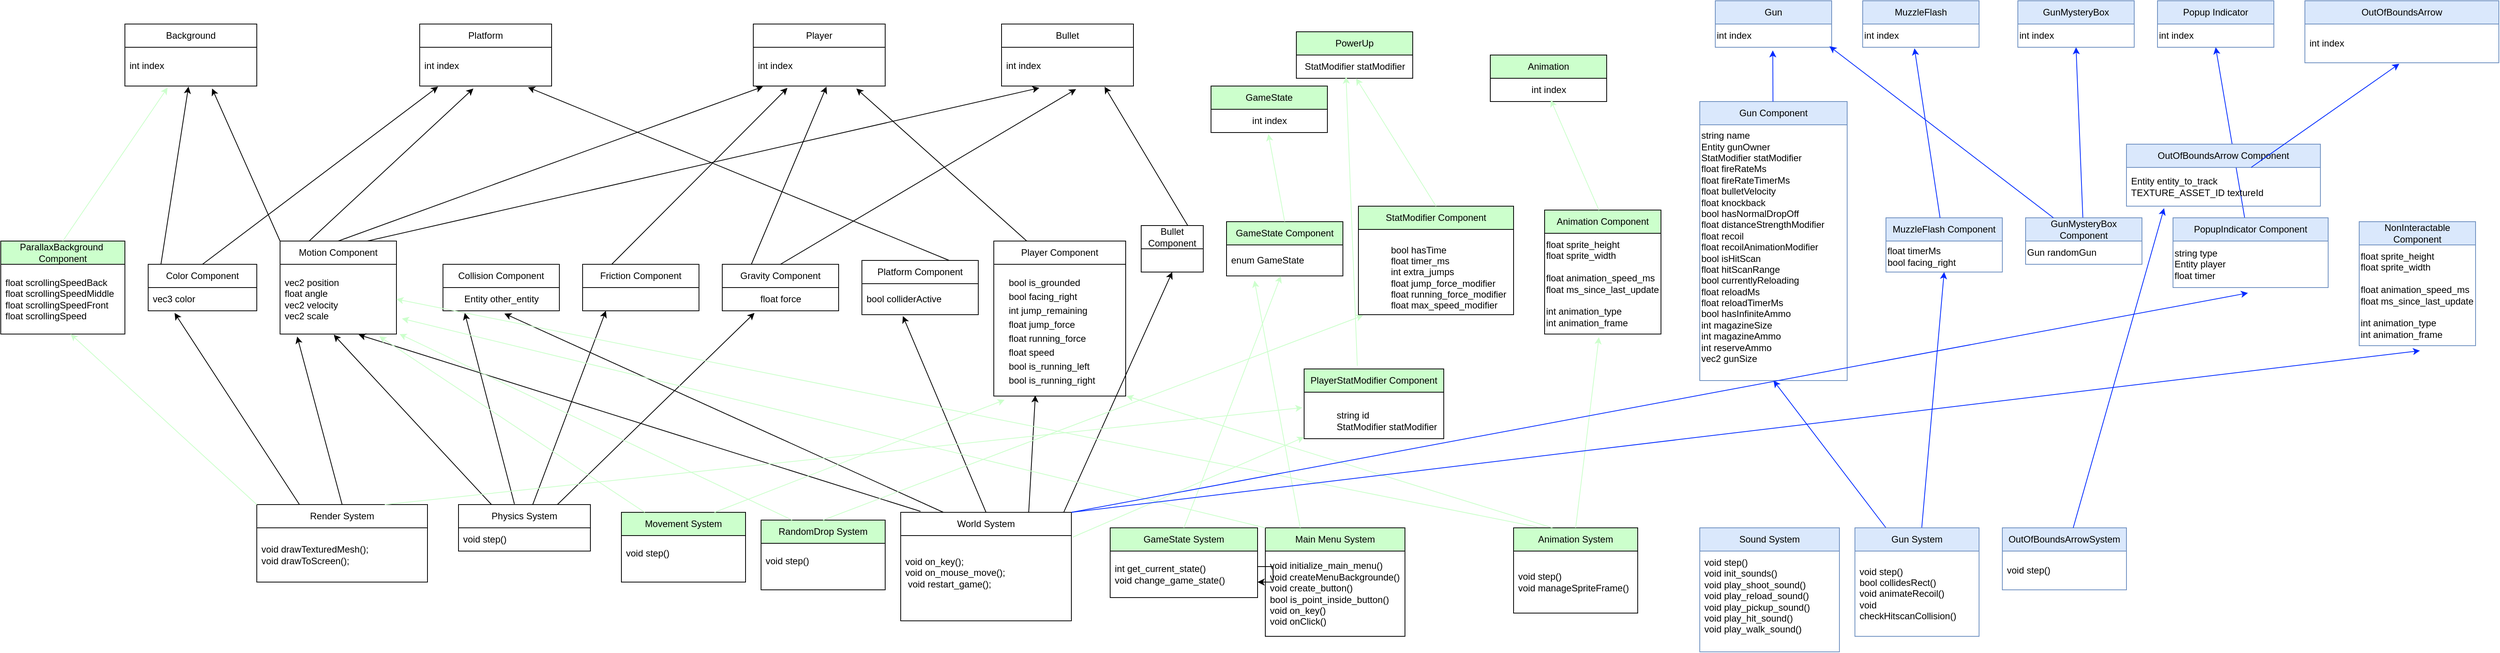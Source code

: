 <mxfile version="22.1.3" type="device">
  <diagram name="Page-1" id="4Whk2CYhRU4salSlaz38">
    <mxGraphModel dx="1261" dy="1154" grid="1" gridSize="10" guides="1" tooltips="1" connect="1" arrows="1" fold="1" page="1" pageScale="1" pageWidth="2000" pageHeight="1100" math="0" shadow="0">
      <root>
        <mxCell id="0" />
        <mxCell id="1" parent="0" />
        <mxCell id="E_AX1NJWSpd25wLAtNJO-4" value="Platform Component" style="swimlane;fontStyle=0;childLayout=stackLayout;horizontal=1;startSize=30;horizontalStack=0;resizeParent=1;resizeParentMax=0;resizeLast=0;collapsible=1;marginBottom=0;whiteSpace=wrap;html=1;" parent="1" vertex="1">
          <mxGeometry x="1130" y="365" width="150" height="70" as="geometry" />
        </mxCell>
        <mxCell id="E_AX1NJWSpd25wLAtNJO-5" value="bool colliderActive" style="text;strokeColor=none;fillColor=none;align=left;verticalAlign=middle;spacingLeft=4;spacingRight=4;overflow=hidden;points=[[0,0.5],[1,0.5]];portConstraint=eastwest;rotatable=0;whiteSpace=wrap;html=1;" parent="E_AX1NJWSpd25wLAtNJO-4" vertex="1">
          <mxGeometry y="30" width="150" height="40" as="geometry" />
        </mxCell>
        <mxCell id="E_AX1NJWSpd25wLAtNJO-8" value="Motion Component" style="swimlane;fontStyle=0;childLayout=stackLayout;horizontal=1;startSize=30;horizontalStack=0;resizeParent=1;resizeParentMax=0;resizeLast=0;collapsible=1;marginBottom=0;whiteSpace=wrap;html=1;" parent="1" vertex="1">
          <mxGeometry x="380" y="340" width="150" height="120" as="geometry" />
        </mxCell>
        <mxCell id="E_AX1NJWSpd25wLAtNJO-9" value="&lt;div&gt;vec2 position&lt;/div&gt;&lt;div&gt;float angle&lt;/div&gt;&lt;div&gt;vec2 velocity&lt;/div&gt;&lt;div&gt;vec2 scale&lt;/div&gt;" style="text;strokeColor=none;fillColor=none;align=left;verticalAlign=middle;spacingLeft=4;spacingRight=4;overflow=hidden;points=[[0,0.5],[1,0.5]];portConstraint=eastwest;rotatable=0;whiteSpace=wrap;html=1;" parent="E_AX1NJWSpd25wLAtNJO-8" vertex="1">
          <mxGeometry y="30" width="150" height="90" as="geometry" />
        </mxCell>
        <mxCell id="E_AX1NJWSpd25wLAtNJO-10" value="Color Component" style="swimlane;fontStyle=0;childLayout=stackLayout;horizontal=1;startSize=30;horizontalStack=0;resizeParent=1;resizeParentMax=0;resizeLast=0;collapsible=1;marginBottom=0;whiteSpace=wrap;html=1;" parent="1" vertex="1">
          <mxGeometry x="210" y="370" width="140" height="60" as="geometry" />
        </mxCell>
        <mxCell id="E_AX1NJWSpd25wLAtNJO-11" value="vec3 color" style="text;strokeColor=none;fillColor=none;align=left;verticalAlign=middle;spacingLeft=4;spacingRight=4;overflow=hidden;points=[[0,0.5],[1,0.5]];portConstraint=eastwest;rotatable=0;whiteSpace=wrap;html=1;" parent="E_AX1NJWSpd25wLAtNJO-10" vertex="1">
          <mxGeometry y="30" width="140" height="30" as="geometry" />
        </mxCell>
        <mxCell id="E_AX1NJWSpd25wLAtNJO-12" value="Player Component" style="swimlane;fontStyle=0;childLayout=stackLayout;horizontal=1;startSize=30;horizontalStack=0;resizeParent=1;resizeParentMax=0;resizeLast=0;collapsible=1;marginBottom=0;whiteSpace=wrap;html=1;fillColor=default;" parent="1" vertex="1">
          <mxGeometry x="1300" y="340" width="170" height="200" as="geometry" />
        </mxCell>
        <mxCell id="E_AX1NJWSpd25wLAtNJO-13" value="&lt;p style=&quot;line-height: 130%;&quot;&gt;&lt;/p&gt;&lt;div style=&quot;line-height: 150%;&quot;&gt;&lt;span data-darkreader-inline-color=&quot;&quot; data-darkreader-inline-bgcolor=&quot;&quot; style=&quot;background-color: initial; color: rgb(0, 0, 0); --darkreader-inline-bgcolor: initial; --darkreader-inline-color: #e8e6e3;&quot;&gt;&lt;span style=&quot;white-space: pre;&quot;&gt;&amp;nbsp;&amp;nbsp;&amp;nbsp;&amp;nbsp;&lt;/span&gt;&lt;/span&gt;&lt;span data-darkreader-inline-color=&quot;&quot; data-darkreader-inline-bgcolor=&quot;&quot; style=&quot;background-color: initial; color: rgb(0, 0, 0); --darkreader-inline-bgcolor: initial; --darkreader-inline-color: #e8e6e3;&quot;&gt;bool is_grounded&lt;/span&gt;&lt;br&gt;&lt;/div&gt;&lt;div style=&quot;line-height: 150%;&quot;&gt;&lt;span data-darkreader-inline-color=&quot;&quot; data-darkreader-inline-bgcolor=&quot;&quot; style=&quot;background-color: initial; color: rgb(0, 0, 0); --darkreader-inline-bgcolor: initial; --darkreader-inline-color: #e8e6e3;&quot;&gt;&lt;span style=&quot;white-space: pre;&quot;&gt;&amp;nbsp;&amp;nbsp;&amp;nbsp;&amp;nbsp;&lt;/span&gt;&lt;/span&gt;&lt;span data-darkreader-inline-color=&quot;&quot; data-darkreader-inline-bgcolor=&quot;&quot; style=&quot;background-color: initial; color: rgb(0, 0, 0); --darkreader-inline-bgcolor: initial; --darkreader-inline-color: #e8e6e3;&quot;&gt;bool facing_right&amp;nbsp;&lt;/span&gt;&lt;/div&gt;&lt;div style=&quot;line-height: 150%;&quot;&gt;&lt;span style=&quot;&quot;&gt;&lt;span style=&quot;&quot;&gt;&lt;span style=&quot;white-space: pre;&quot;&gt;&amp;nbsp;&amp;nbsp;&amp;nbsp;&amp;nbsp;&lt;/span&gt;&lt;/span&gt;int jump_remaining&amp;nbsp;&lt;/span&gt;&lt;/div&gt;&lt;div style=&quot;line-height: 150%;&quot;&gt;&lt;span style=&quot;&quot;&gt;&lt;span style=&quot;&quot;&gt;&lt;span style=&quot;white-space: pre;&quot;&gt;&amp;nbsp;&amp;nbsp;&amp;nbsp;&amp;nbsp;&lt;/span&gt;&lt;/span&gt;float jump_force&lt;/span&gt;&lt;/div&gt;&lt;div style=&quot;line-height: 150%;&quot;&gt;&lt;span style=&quot;&quot;&gt;&lt;span style=&quot;&quot;&gt;&lt;span style=&quot;white-space: pre;&quot;&gt;&amp;nbsp;&amp;nbsp;&amp;nbsp;&amp;nbsp;&lt;/span&gt;&lt;/span&gt;float running_force&amp;nbsp;&lt;/span&gt;&lt;/div&gt;&lt;div style=&quot;line-height: 150%;&quot;&gt;&lt;span style=&quot;&quot;&gt;&lt;span style=&quot;&quot;&gt;&lt;span style=&quot;white-space: pre;&quot;&gt;&amp;nbsp;&amp;nbsp;&amp;nbsp;&amp;nbsp;&lt;/span&gt;&lt;/span&gt;float speed&lt;/span&gt;&lt;/div&gt;&lt;div style=&quot;line-height: 150%;&quot;&gt;&lt;span style=&quot;&quot;&gt;&lt;span style=&quot;&quot;&gt;&lt;span style=&quot;white-space: pre;&quot;&gt;&amp;nbsp;&amp;nbsp;&amp;nbsp;&amp;nbsp;&lt;/span&gt;&lt;/span&gt;bool is_running_left&lt;/span&gt;&lt;/div&gt;&lt;div style=&quot;line-height: 150%;&quot;&gt;&lt;span style=&quot;&quot;&gt;&lt;span style=&quot;&quot;&gt;&lt;span style=&quot;white-space: pre;&quot;&gt;&amp;nbsp;&amp;nbsp;&amp;nbsp;&amp;nbsp;&lt;/span&gt;&lt;/span&gt;bool is_running_right&lt;/span&gt;&lt;/div&gt;&lt;p&gt;&lt;/p&gt;" style="text;strokeColor=none;fillColor=none;align=left;verticalAlign=middle;spacingLeft=4;spacingRight=4;overflow=hidden;points=[[0,0.5],[1,0.5]];portConstraint=eastwest;rotatable=0;whiteSpace=wrap;html=1;" parent="E_AX1NJWSpd25wLAtNJO-12" vertex="1">
          <mxGeometry y="30" width="170" height="170" as="geometry" />
        </mxCell>
        <mxCell id="E_AX1NJWSpd25wLAtNJO-14" value="Render System" style="swimlane;fontStyle=0;childLayout=stackLayout;horizontal=1;startSize=30;horizontalStack=0;resizeParent=1;resizeParentMax=0;resizeLast=0;collapsible=1;marginBottom=0;whiteSpace=wrap;html=1;" parent="1" vertex="1">
          <mxGeometry x="350" y="680" width="220" height="100" as="geometry" />
        </mxCell>
        <mxCell id="E_AX1NJWSpd25wLAtNJO-15" value="&lt;div&gt;void drawTexturedMesh();&lt;/div&gt;&lt;div&gt;void drawToScreen();&lt;span style=&quot;&quot;&gt;&lt;/span&gt;&lt;/div&gt;" style="text;strokeColor=none;fillColor=none;align=left;verticalAlign=middle;spacingLeft=4;spacingRight=4;overflow=hidden;points=[[0,0.5],[1,0.5]];portConstraint=eastwest;rotatable=0;whiteSpace=wrap;html=1;" parent="E_AX1NJWSpd25wLAtNJO-14" vertex="1">
          <mxGeometry y="30" width="220" height="70" as="geometry" />
        </mxCell>
        <mxCell id="E_AX1NJWSpd25wLAtNJO-18" value="Physics System" style="swimlane;fontStyle=0;childLayout=stackLayout;horizontal=1;startSize=30;horizontalStack=0;resizeParent=1;resizeParentMax=0;resizeLast=0;collapsible=1;marginBottom=0;whiteSpace=wrap;html=1;" parent="1" vertex="1">
          <mxGeometry x="610" y="680" width="170" height="60" as="geometry" />
        </mxCell>
        <mxCell id="E_AX1NJWSpd25wLAtNJO-19" value="void&amp;nbsp;step()" style="text;strokeColor=none;fillColor=none;align=left;verticalAlign=middle;spacingLeft=4;spacingRight=4;overflow=hidden;points=[[0,0.5],[1,0.5]];portConstraint=eastwest;rotatable=0;whiteSpace=wrap;html=1;" parent="E_AX1NJWSpd25wLAtNJO-18" vertex="1">
          <mxGeometry y="30" width="170" height="30" as="geometry" />
        </mxCell>
        <mxCell id="8jfZw3TqL5WwRgK06lYh-1" value="World System" style="swimlane;fontStyle=0;childLayout=stackLayout;horizontal=1;startSize=30;horizontalStack=0;resizeParent=1;resizeParentMax=0;resizeLast=0;collapsible=1;marginBottom=0;whiteSpace=wrap;html=1;" parent="1" vertex="1">
          <mxGeometry x="1180" y="690" width="220" height="140" as="geometry" />
        </mxCell>
        <mxCell id="8jfZw3TqL5WwRgK06lYh-2" value="&lt;div&gt;void on_key();&lt;/div&gt;&lt;div&gt;void on_mouse_move();&lt;span style=&quot;&quot;&gt;&lt;/span&gt;&lt;/div&gt;&lt;div&gt;&lt;span style=&quot;background-color: initial;&quot;&gt;&lt;span style=&quot;white-space: pre;&quot;&gt;&amp;nbsp;&lt;/span&gt;&lt;/span&gt;&lt;span style=&quot;background-color: initial;&quot;&gt;void restart_game();&lt;/span&gt;&lt;br&gt;&lt;/div&gt;&lt;div&gt;&lt;br&gt;&lt;/div&gt;" style="text;strokeColor=none;fillColor=none;align=left;verticalAlign=middle;spacingLeft=4;spacingRight=4;overflow=hidden;points=[[0,0.5],[1,0.5]];portConstraint=eastwest;rotatable=0;whiteSpace=wrap;html=1;" parent="8jfZw3TqL5WwRgK06lYh-1" vertex="1">
          <mxGeometry y="30" width="220" height="110" as="geometry" />
        </mxCell>
        <mxCell id="r48Ck-CKU5FbPxM-GwQW-3" value="Friction Component" style="swimlane;fontStyle=0;childLayout=stackLayout;horizontal=1;startSize=30;horizontalStack=0;resizeParent=1;resizeParentMax=0;resizeLast=0;collapsible=1;marginBottom=0;whiteSpace=wrap;html=1;" parent="1" vertex="1">
          <mxGeometry x="770" y="370" width="150" height="60" as="geometry" />
        </mxCell>
        <mxCell id="r48Ck-CKU5FbPxM-GwQW-4" value="Gravity Component" style="swimlane;fontStyle=0;childLayout=stackLayout;horizontal=1;startSize=30;horizontalStack=0;resizeParent=1;resizeParentMax=0;resizeLast=0;collapsible=1;marginBottom=0;whiteSpace=wrap;html=1;" parent="1" vertex="1">
          <mxGeometry x="950" y="370" width="150" height="60" as="geometry" />
        </mxCell>
        <mxCell id="r48Ck-CKU5FbPxM-GwQW-7" value="float force" style="text;html=1;align=center;verticalAlign=middle;resizable=0;points=[];autosize=1;strokeColor=none;fillColor=none;" parent="r48Ck-CKU5FbPxM-GwQW-4" vertex="1">
          <mxGeometry y="30" width="150" height="30" as="geometry" />
        </mxCell>
        <mxCell id="r48Ck-CKU5FbPxM-GwQW-5" value="Bullet Component" style="swimlane;fontStyle=0;childLayout=stackLayout;horizontal=1;startSize=30;horizontalStack=0;resizeParent=1;resizeParentMax=0;resizeLast=0;collapsible=1;marginBottom=0;whiteSpace=wrap;html=1;" parent="1" vertex="1">
          <mxGeometry x="1490" y="320" width="80" height="60" as="geometry" />
        </mxCell>
        <mxCell id="r48Ck-CKU5FbPxM-GwQW-10" value="Collision Component" style="swimlane;fontStyle=0;childLayout=stackLayout;horizontal=1;startSize=30;horizontalStack=0;resizeParent=1;resizeParentMax=0;resizeLast=0;collapsible=1;marginBottom=0;whiteSpace=wrap;html=1;" parent="1" vertex="1">
          <mxGeometry x="590" y="370" width="150" height="60" as="geometry" />
        </mxCell>
        <mxCell id="r48Ck-CKU5FbPxM-GwQW-11" value="Entity other_entity" style="text;html=1;align=center;verticalAlign=middle;resizable=0;points=[];autosize=1;strokeColor=none;fillColor=none;" parent="r48Ck-CKU5FbPxM-GwQW-10" vertex="1">
          <mxGeometry y="30" width="150" height="30" as="geometry" />
        </mxCell>
        <mxCell id="r48Ck-CKU5FbPxM-GwQW-29" value="" style="endArrow=classic;html=1;rounded=0;exitX=0.25;exitY=0;exitDx=0;exitDy=0;entryX=0.243;entryY=1.093;entryDx=0;entryDy=0;entryPerimeter=0;" parent="1" source="E_AX1NJWSpd25wLAtNJO-14" target="E_AX1NJWSpd25wLAtNJO-11" edge="1">
          <mxGeometry width="50" height="50" relative="1" as="geometry">
            <mxPoint x="810" y="570" as="sourcePoint" />
            <mxPoint x="960" y="510" as="targetPoint" />
          </mxGeometry>
        </mxCell>
        <mxCell id="r48Ck-CKU5FbPxM-GwQW-30" value="" style="endArrow=classic;html=1;rounded=0;exitX=0.5;exitY=0;exitDx=0;exitDy=0;entryX=0.147;entryY=1.036;entryDx=0;entryDy=0;entryPerimeter=0;" parent="1" source="E_AX1NJWSpd25wLAtNJO-14" target="E_AX1NJWSpd25wLAtNJO-9" edge="1">
          <mxGeometry width="50" height="50" relative="1" as="geometry">
            <mxPoint x="245" y="660" as="sourcePoint" />
            <mxPoint x="224.02" y="462.79" as="targetPoint" />
          </mxGeometry>
        </mxCell>
        <mxCell id="r48Ck-CKU5FbPxM-GwQW-31" value="" style="endArrow=classic;html=1;rounded=0;exitX=0.25;exitY=0;exitDx=0;exitDy=0;entryX=0.461;entryY=1.009;entryDx=0;entryDy=0;entryPerimeter=0;" parent="1" source="E_AX1NJWSpd25wLAtNJO-18" target="E_AX1NJWSpd25wLAtNJO-9" edge="1">
          <mxGeometry width="50" height="50" relative="1" as="geometry">
            <mxPoint x="300" y="660" as="sourcePoint" />
            <mxPoint x="433.404" y="470" as="targetPoint" />
          </mxGeometry>
        </mxCell>
        <mxCell id="r48Ck-CKU5FbPxM-GwQW-32" value="" style="endArrow=classic;html=1;rounded=0;exitX=0.116;exitY=-0.009;exitDx=0;exitDy=0;entryX=0.675;entryY=1.009;entryDx=0;entryDy=0;entryPerimeter=0;exitPerimeter=0;" parent="1" source="8jfZw3TqL5WwRgK06lYh-1" target="E_AX1NJWSpd25wLAtNJO-9" edge="1">
          <mxGeometry width="50" height="50" relative="1" as="geometry">
            <mxPoint x="512.5" y="660" as="sourcePoint" />
            <mxPoint x="459.15" y="470.81" as="targetPoint" />
          </mxGeometry>
        </mxCell>
        <mxCell id="r48Ck-CKU5FbPxM-GwQW-33" value="" style="endArrow=classic;html=1;rounded=0;entryX=0.187;entryY=1.093;entryDx=0;entryDy=0;entryPerimeter=0;exitX=0.424;exitY=-0.013;exitDx=0;exitDy=0;exitPerimeter=0;" parent="1" source="E_AX1NJWSpd25wLAtNJO-18" target="r48Ck-CKU5FbPxM-GwQW-11" edge="1">
          <mxGeometry width="50" height="50" relative="1" as="geometry">
            <mxPoint x="530" y="650" as="sourcePoint" />
            <mxPoint x="469.15" y="480.81" as="targetPoint" />
          </mxGeometry>
        </mxCell>
        <mxCell id="r48Ck-CKU5FbPxM-GwQW-34" value="" style="endArrow=classic;html=1;rounded=0;exitX=0.25;exitY=0;exitDx=0;exitDy=0;entryX=0.528;entryY=1.12;entryDx=0;entryDy=0;entryPerimeter=0;" parent="1" source="8jfZw3TqL5WwRgK06lYh-1" target="r48Ck-CKU5FbPxM-GwQW-11" edge="1">
          <mxGeometry width="50" height="50" relative="1" as="geometry">
            <mxPoint x="532.5" y="680" as="sourcePoint" />
            <mxPoint x="479.15" y="490.81" as="targetPoint" />
          </mxGeometry>
        </mxCell>
        <mxCell id="r48Ck-CKU5FbPxM-GwQW-35" value="" style="endArrow=classic;html=1;rounded=0;exitX=0.562;exitY=0.007;exitDx=0;exitDy=0;exitPerimeter=0;" parent="1" source="E_AX1NJWSpd25wLAtNJO-18" edge="1">
          <mxGeometry width="50" height="50" relative="1" as="geometry">
            <mxPoint x="542.5" y="690" as="sourcePoint" />
            <mxPoint x="800" y="430" as="targetPoint" />
          </mxGeometry>
        </mxCell>
        <mxCell id="r48Ck-CKU5FbPxM-GwQW-36" value="" style="endArrow=classic;html=1;rounded=0;exitX=0.75;exitY=0;exitDx=0;exitDy=0;entryX=0.277;entryY=1.093;entryDx=0;entryDy=0;entryPerimeter=0;" parent="1" source="E_AX1NJWSpd25wLAtNJO-18" target="r48Ck-CKU5FbPxM-GwQW-7" edge="1">
          <mxGeometry width="50" height="50" relative="1" as="geometry">
            <mxPoint x="565.54" y="660.42" as="sourcePoint" />
            <mxPoint x="810" y="440" as="targetPoint" />
          </mxGeometry>
        </mxCell>
        <mxCell id="r48Ck-CKU5FbPxM-GwQW-37" value="" style="endArrow=classic;html=1;rounded=0;exitX=0.5;exitY=0;exitDx=0;exitDy=0;entryX=0.352;entryY=1.045;entryDx=0;entryDy=0;entryPerimeter=0;" parent="1" source="8jfZw3TqL5WwRgK06lYh-1" target="E_AX1NJWSpd25wLAtNJO-5" edge="1">
          <mxGeometry width="50" height="50" relative="1" as="geometry">
            <mxPoint x="975" y="640" as="sourcePoint" />
            <mxPoint x="679.2" y="443.6" as="targetPoint" />
          </mxGeometry>
        </mxCell>
        <mxCell id="r48Ck-CKU5FbPxM-GwQW-38" value="" style="endArrow=classic;html=1;rounded=0;exitX=0.75;exitY=0;exitDx=0;exitDy=0;entryX=0.315;entryY=0.995;entryDx=0;entryDy=0;entryPerimeter=0;" parent="1" source="8jfZw3TqL5WwRgK06lYh-1" target="E_AX1NJWSpd25wLAtNJO-13" edge="1">
          <mxGeometry width="50" height="50" relative="1" as="geometry">
            <mxPoint x="1030" y="640" as="sourcePoint" />
            <mxPoint x="1192.8" y="446.8" as="targetPoint" />
          </mxGeometry>
        </mxCell>
        <mxCell id="r48Ck-CKU5FbPxM-GwQW-39" value="" style="endArrow=classic;html=1;rounded=0;exitX=0.956;exitY=-0.003;exitDx=0;exitDy=0;entryX=0.5;entryY=1;entryDx=0;entryDy=0;exitPerimeter=0;" parent="1" source="8jfZw3TqL5WwRgK06lYh-1" target="r48Ck-CKU5FbPxM-GwQW-5" edge="1">
          <mxGeometry width="50" height="50" relative="1" as="geometry">
            <mxPoint x="1085" y="640" as="sourcePoint" />
            <mxPoint x="1373.55" y="469.15" as="targetPoint" />
          </mxGeometry>
        </mxCell>
        <mxCell id="r48Ck-CKU5FbPxM-GwQW-40" value="Player" style="swimlane;fontStyle=0;childLayout=stackLayout;horizontal=1;startSize=30;horizontalStack=0;resizeParent=1;resizeParentMax=0;resizeLast=0;collapsible=1;marginBottom=0;whiteSpace=wrap;html=1;fillColor=default;" parent="1" vertex="1">
          <mxGeometry x="990" y="60" width="170" height="80" as="geometry" />
        </mxCell>
        <mxCell id="r48Ck-CKU5FbPxM-GwQW-41" value="&lt;p style=&quot;line-height: 130%;&quot;&gt;&lt;/p&gt;&lt;div style=&quot;line-height: 150%;&quot;&gt;&lt;span style=&quot;white-space: pre;&quot;&gt;int index&lt;/span&gt;&lt;/div&gt;&lt;div style=&quot;line-height: 150%;&quot;&gt;&lt;span style=&quot;white-space: pre;&quot;&gt;&lt;br&gt;&lt;/span&gt;&lt;/div&gt;&lt;p&gt;&lt;/p&gt;" style="text;strokeColor=none;fillColor=none;align=left;verticalAlign=middle;spacingLeft=4;spacingRight=4;overflow=hidden;points=[[0,0.5],[1,0.5]];portConstraint=eastwest;rotatable=0;whiteSpace=wrap;html=1;" parent="r48Ck-CKU5FbPxM-GwQW-40" vertex="1">
          <mxGeometry y="30" width="170" height="50" as="geometry" />
        </mxCell>
        <mxCell id="r48Ck-CKU5FbPxM-GwQW-42" value="" style="endArrow=classic;html=1;rounded=0;exitX=0.5;exitY=0;exitDx=0;exitDy=0;entryX=0.073;entryY=1.016;entryDx=0;entryDy=0;entryPerimeter=0;" parent="1" source="E_AX1NJWSpd25wLAtNJO-8" target="r48Ck-CKU5FbPxM-GwQW-41" edge="1">
          <mxGeometry width="50" height="50" relative="1" as="geometry">
            <mxPoint x="470" y="690" as="sourcePoint" />
            <mxPoint x="412.05" y="473.24" as="targetPoint" />
          </mxGeometry>
        </mxCell>
        <mxCell id="r48Ck-CKU5FbPxM-GwQW-43" value="" style="endArrow=classic;html=1;rounded=0;exitX=0.25;exitY=0;exitDx=0;exitDy=0;entryX=0.259;entryY=1.048;entryDx=0;entryDy=0;entryPerimeter=0;" parent="1" source="r48Ck-CKU5FbPxM-GwQW-3" target="r48Ck-CKU5FbPxM-GwQW-41" edge="1">
          <mxGeometry width="50" height="50" relative="1" as="geometry">
            <mxPoint x="427.5" y="350" as="sourcePoint" />
            <mxPoint x="732.41" y="130.8" as="targetPoint" />
          </mxGeometry>
        </mxCell>
        <mxCell id="r48Ck-CKU5FbPxM-GwQW-44" value="" style="endArrow=classic;html=1;rounded=0;exitX=0.25;exitY=0;exitDx=0;exitDy=0;entryX=0.555;entryY=1.016;entryDx=0;entryDy=0;entryPerimeter=0;" parent="1" source="r48Ck-CKU5FbPxM-GwQW-4" target="r48Ck-CKU5FbPxM-GwQW-41" edge="1">
          <mxGeometry width="50" height="50" relative="1" as="geometry">
            <mxPoint x="437.5" y="360" as="sourcePoint" />
            <mxPoint x="742.41" y="140.8" as="targetPoint" />
          </mxGeometry>
        </mxCell>
        <mxCell id="r48Ck-CKU5FbPxM-GwQW-45" value="" style="endArrow=classic;html=1;rounded=0;exitX=0.25;exitY=0;exitDx=0;exitDy=0;entryX=0.781;entryY=1.064;entryDx=0;entryDy=0;entryPerimeter=0;" parent="1" source="E_AX1NJWSpd25wLAtNJO-12" target="r48Ck-CKU5FbPxM-GwQW-41" edge="1">
          <mxGeometry width="50" height="50" relative="1" as="geometry">
            <mxPoint x="447.5" y="370" as="sourcePoint" />
            <mxPoint x="752.41" y="150.8" as="targetPoint" />
          </mxGeometry>
        </mxCell>
        <mxCell id="r48Ck-CKU5FbPxM-GwQW-46" value="Platform" style="swimlane;fontStyle=0;childLayout=stackLayout;horizontal=1;startSize=30;horizontalStack=0;resizeParent=1;resizeParentMax=0;resizeLast=0;collapsible=1;marginBottom=0;whiteSpace=wrap;html=1;fillColor=default;" parent="1" vertex="1">
          <mxGeometry x="560" y="60" width="170" height="80" as="geometry" />
        </mxCell>
        <mxCell id="r48Ck-CKU5FbPxM-GwQW-47" value="&lt;p style=&quot;line-height: 130%;&quot;&gt;&lt;/p&gt;&lt;div style=&quot;line-height: 150%;&quot;&gt;&lt;span style=&quot;white-space: pre;&quot;&gt;int index&lt;/span&gt;&lt;/div&gt;&lt;div style=&quot;line-height: 150%;&quot;&gt;&lt;span style=&quot;white-space: pre;&quot;&gt;&lt;br&gt;&lt;/span&gt;&lt;/div&gt;&lt;p&gt;&lt;/p&gt;" style="text;strokeColor=none;fillColor=none;align=left;verticalAlign=middle;spacingLeft=4;spacingRight=4;overflow=hidden;points=[[0,0.5],[1,0.5]];portConstraint=eastwest;rotatable=0;whiteSpace=wrap;html=1;" parent="r48Ck-CKU5FbPxM-GwQW-46" vertex="1">
          <mxGeometry y="30" width="170" height="50" as="geometry" />
        </mxCell>
        <mxCell id="r48Ck-CKU5FbPxM-GwQW-48" value="" style="endArrow=classic;html=1;rounded=0;exitX=0.75;exitY=0;exitDx=0;exitDy=0;entryX=0.821;entryY=1.032;entryDx=0;entryDy=0;entryPerimeter=0;" parent="1" source="E_AX1NJWSpd25wLAtNJO-4" target="r48Ck-CKU5FbPxM-GwQW-47" edge="1">
          <mxGeometry width="50" height="50" relative="1" as="geometry">
            <mxPoint x="427.5" y="350" as="sourcePoint" />
            <mxPoint x="1192.41" y="150.8" as="targetPoint" />
          </mxGeometry>
        </mxCell>
        <mxCell id="r48Ck-CKU5FbPxM-GwQW-49" value="" style="endArrow=classic;html=1;rounded=0;exitX=0.5;exitY=0;exitDx=0;exitDy=0;entryX=0.139;entryY=1.016;entryDx=0;entryDy=0;entryPerimeter=0;" parent="1" source="E_AX1NJWSpd25wLAtNJO-10" target="r48Ck-CKU5FbPxM-GwQW-47" edge="1">
          <mxGeometry width="50" height="50" relative="1" as="geometry">
            <mxPoint x="437.5" y="360" as="sourcePoint" />
            <mxPoint x="1202.41" y="160.8" as="targetPoint" />
          </mxGeometry>
        </mxCell>
        <mxCell id="r48Ck-CKU5FbPxM-GwQW-50" value="Bullet" style="swimlane;fontStyle=0;childLayout=stackLayout;horizontal=1;startSize=30;horizontalStack=0;resizeParent=1;resizeParentMax=0;resizeLast=0;collapsible=1;marginBottom=0;whiteSpace=wrap;html=1;fillColor=default;" parent="1" vertex="1">
          <mxGeometry x="1310" y="60" width="170" height="80" as="geometry" />
        </mxCell>
        <mxCell id="r48Ck-CKU5FbPxM-GwQW-51" value="&lt;p style=&quot;line-height: 130%;&quot;&gt;&lt;/p&gt;&lt;div style=&quot;line-height: 150%;&quot;&gt;&lt;span style=&quot;white-space: pre;&quot;&gt;int index&lt;/span&gt;&lt;/div&gt;&lt;div style=&quot;line-height: 150%;&quot;&gt;&lt;span style=&quot;white-space: pre;&quot;&gt;&lt;br&gt;&lt;/span&gt;&lt;/div&gt;&lt;p&gt;&lt;/p&gt;" style="text;strokeColor=none;fillColor=none;align=left;verticalAlign=middle;spacingLeft=4;spacingRight=4;overflow=hidden;points=[[0,0.5],[1,0.5]];portConstraint=eastwest;rotatable=0;whiteSpace=wrap;html=1;" parent="r48Ck-CKU5FbPxM-GwQW-50" vertex="1">
          <mxGeometry y="30" width="170" height="50" as="geometry" />
        </mxCell>
        <mxCell id="r48Ck-CKU5FbPxM-GwQW-52" value="" style="endArrow=classic;html=1;rounded=0;exitX=0.75;exitY=0;exitDx=0;exitDy=0;entryX=0.781;entryY=1.016;entryDx=0;entryDy=0;entryPerimeter=0;" parent="1" source="r48Ck-CKU5FbPxM-GwQW-5" target="r48Ck-CKU5FbPxM-GwQW-51" edge="1">
          <mxGeometry width="50" height="50" relative="1" as="geometry">
            <mxPoint x="1362.5" y="270" as="sourcePoint" />
            <mxPoint x="1132.77" y="153.2" as="targetPoint" />
          </mxGeometry>
        </mxCell>
        <mxCell id="r48Ck-CKU5FbPxM-GwQW-53" value="" style="endArrow=classic;html=1;rounded=0;exitX=0.75;exitY=0;exitDx=0;exitDy=0;entryX=0.287;entryY=1.048;entryDx=0;entryDy=0;entryPerimeter=0;" parent="1" source="E_AX1NJWSpd25wLAtNJO-8" target="r48Ck-CKU5FbPxM-GwQW-51" edge="1">
          <mxGeometry width="50" height="50" relative="1" as="geometry">
            <mxPoint x="1642.5" y="350" as="sourcePoint" />
            <mxPoint x="1452.77" y="150.8" as="targetPoint" />
          </mxGeometry>
        </mxCell>
        <mxCell id="r48Ck-CKU5FbPxM-GwQW-54" value="" style="endArrow=classic;html=1;rounded=0;exitX=0.5;exitY=0;exitDx=0;exitDy=0;entryX=0.565;entryY=1.08;entryDx=0;entryDy=0;entryPerimeter=0;" parent="1" source="r48Ck-CKU5FbPxM-GwQW-4" target="r48Ck-CKU5FbPxM-GwQW-51" edge="1">
          <mxGeometry width="50" height="50" relative="1" as="geometry">
            <mxPoint x="502.5" y="350" as="sourcePoint" />
            <mxPoint x="1368.79" y="152.4" as="targetPoint" />
          </mxGeometry>
        </mxCell>
        <mxCell id="r48Ck-CKU5FbPxM-GwQW-55" value="Background" style="swimlane;fontStyle=0;childLayout=stackLayout;horizontal=1;startSize=30;horizontalStack=0;resizeParent=1;resizeParentMax=0;resizeLast=0;collapsible=1;marginBottom=0;whiteSpace=wrap;html=1;fillColor=default;" parent="1" vertex="1">
          <mxGeometry x="180" y="60" width="170" height="80" as="geometry" />
        </mxCell>
        <mxCell id="r48Ck-CKU5FbPxM-GwQW-56" value="&lt;p style=&quot;line-height: 130%;&quot;&gt;&lt;/p&gt;&lt;div style=&quot;line-height: 150%;&quot;&gt;&lt;span style=&quot;white-space: pre;&quot;&gt;int index&lt;/span&gt;&lt;/div&gt;&lt;div style=&quot;line-height: 150%;&quot;&gt;&lt;span style=&quot;white-space: pre;&quot;&gt;&lt;br&gt;&lt;/span&gt;&lt;/div&gt;&lt;p&gt;&lt;/p&gt;" style="text;strokeColor=none;fillColor=none;align=left;verticalAlign=middle;spacingLeft=4;spacingRight=4;overflow=hidden;points=[[0,0.5],[1,0.5]];portConstraint=eastwest;rotatable=0;whiteSpace=wrap;html=1;" parent="r48Ck-CKU5FbPxM-GwQW-55" vertex="1">
          <mxGeometry y="30" width="170" height="50" as="geometry" />
        </mxCell>
        <mxCell id="r48Ck-CKU5FbPxM-GwQW-57" value="" style="endArrow=classic;html=1;rounded=0;exitX=0.117;exitY=0.007;exitDx=0;exitDy=0;entryX=0.482;entryY=1.016;entryDx=0;entryDy=0;entryPerimeter=0;exitPerimeter=0;" parent="1" source="E_AX1NJWSpd25wLAtNJO-10" target="r48Ck-CKU5FbPxM-GwQW-56" edge="1">
          <mxGeometry width="50" height="50" relative="1" as="geometry">
            <mxPoint x="225" y="400" as="sourcePoint" />
            <mxPoint x="593.63" y="150.8" as="targetPoint" />
          </mxGeometry>
        </mxCell>
        <mxCell id="r48Ck-CKU5FbPxM-GwQW-58" value="" style="endArrow=classic;html=1;rounded=0;exitX=0.25;exitY=0;exitDx=0;exitDy=0;entryX=0.407;entryY=1.064;entryDx=0;entryDy=0;entryPerimeter=0;" parent="1" source="E_AX1NJWSpd25wLAtNJO-8" target="r48Ck-CKU5FbPxM-GwQW-47" edge="1">
          <mxGeometry width="50" height="50" relative="1" as="geometry">
            <mxPoint x="465" y="350" as="sourcePoint" />
            <mxPoint x="1012.41" y="150.8" as="targetPoint" />
          </mxGeometry>
        </mxCell>
        <mxCell id="r48Ck-CKU5FbPxM-GwQW-61" value="" style="endArrow=classic;html=1;rounded=0;exitX=0;exitY=0;exitDx=0;exitDy=0;entryX=0.661;entryY=1.064;entryDx=0;entryDy=0;entryPerimeter=0;" parent="1" source="E_AX1NJWSpd25wLAtNJO-8" target="r48Ck-CKU5FbPxM-GwQW-56" edge="1">
          <mxGeometry width="50" height="50" relative="1" as="geometry">
            <mxPoint x="206.38" y="400.42" as="sourcePoint" />
            <mxPoint x="271.94" y="150.8" as="targetPoint" />
          </mxGeometry>
        </mxCell>
        <mxCell id="_Jkfn7EzWGRx7QiyIQfU-1" value="ParallaxBackground&amp;nbsp;&lt;br&gt;Component" style="swimlane;fontStyle=0;childLayout=stackLayout;horizontal=1;startSize=30;horizontalStack=0;resizeParent=1;resizeParentMax=0;resizeLast=0;collapsible=1;marginBottom=0;whiteSpace=wrap;html=1;fillColor=#CCFFCC;" parent="1" vertex="1">
          <mxGeometry x="20" y="340" width="160" height="120" as="geometry" />
        </mxCell>
        <mxCell id="_Jkfn7EzWGRx7QiyIQfU-2" value="&lt;div&gt;float scrollingSpeedBack&lt;/div&gt;&lt;div&gt;float scrollingSpeedMiddle&lt;/div&gt;&lt;div&gt;float scrollingSpeedFront&lt;/div&gt;&lt;div&gt;float scrollingSpeed&lt;/div&gt;" style="text;strokeColor=none;fillColor=none;align=left;verticalAlign=middle;spacingLeft=4;spacingRight=4;overflow=hidden;points=[[0,0.5],[1,0.5]];portConstraint=eastwest;rotatable=0;whiteSpace=wrap;html=1;" parent="_Jkfn7EzWGRx7QiyIQfU-1" vertex="1">
          <mxGeometry y="30" width="160" height="90" as="geometry" />
        </mxCell>
        <mxCell id="_Jkfn7EzWGRx7QiyIQfU-3" value="" style="endArrow=classic;html=1;rounded=0;exitX=0.5;exitY=0;exitDx=0;exitDy=0;entryX=0.324;entryY=1.04;entryDx=0;entryDy=0;entryPerimeter=0;strokeColor=#CCFFCC;" parent="1" source="_Jkfn7EzWGRx7QiyIQfU-1" target="r48Ck-CKU5FbPxM-GwQW-56" edge="1">
          <mxGeometry width="50" height="50" relative="1" as="geometry">
            <mxPoint x="236" y="380" as="sourcePoint" />
            <mxPoint x="272" y="151" as="targetPoint" />
            <Array as="points" />
          </mxGeometry>
        </mxCell>
        <mxCell id="_Jkfn7EzWGRx7QiyIQfU-4" value="" style="endArrow=classic;html=1;rounded=0;exitX=0;exitY=0;exitDx=0;exitDy=0;entryX=0.243;entryY=1.093;entryDx=0;entryDy=0;entryPerimeter=0;strokeColor=#CCFFCC;" parent="1" source="E_AX1NJWSpd25wLAtNJO-14" edge="1">
          <mxGeometry width="50" height="50" relative="1" as="geometry">
            <mxPoint x="271" y="707" as="sourcePoint" />
            <mxPoint x="110" y="460" as="targetPoint" />
          </mxGeometry>
        </mxCell>
        <mxCell id="_Jkfn7EzWGRx7QiyIQfU-5" value="Movement System" style="swimlane;fontStyle=0;childLayout=stackLayout;horizontal=1;startSize=30;horizontalStack=0;resizeParent=1;resizeParentMax=0;resizeLast=0;collapsible=1;marginBottom=0;whiteSpace=wrap;html=1;fillColor=#CCFFCC;" parent="1" vertex="1">
          <mxGeometry x="820" y="690" width="160" height="90" as="geometry" />
        </mxCell>
        <mxCell id="_Jkfn7EzWGRx7QiyIQfU-6" value="&lt;div&gt;void step()&lt;/div&gt;&lt;div&gt;&lt;br&gt;&lt;/div&gt;" style="text;strokeColor=none;fillColor=none;align=left;verticalAlign=middle;spacingLeft=4;spacingRight=4;overflow=hidden;points=[[0,0.5],[1,0.5]];portConstraint=eastwest;rotatable=0;whiteSpace=wrap;html=1;" parent="_Jkfn7EzWGRx7QiyIQfU-5" vertex="1">
          <mxGeometry y="30" width="160" height="60" as="geometry" />
        </mxCell>
        <mxCell id="_Jkfn7EzWGRx7QiyIQfU-7" value="" style="endArrow=classic;html=1;rounded=0;entryX=0.853;entryY=1.033;entryDx=0;entryDy=0;entryPerimeter=0;exitX=0.188;exitY=0;exitDx=0;exitDy=0;exitPerimeter=0;fillColor=#CCFFCC;strokeColor=#CCFFCC;" parent="1" source="_Jkfn7EzWGRx7QiyIQfU-5" target="E_AX1NJWSpd25wLAtNJO-9" edge="1">
          <mxGeometry width="50" height="50" relative="1" as="geometry">
            <mxPoint x="530" y="696" as="sourcePoint" />
            <mxPoint x="466" y="450" as="targetPoint" />
          </mxGeometry>
        </mxCell>
        <mxCell id="_Jkfn7EzWGRx7QiyIQfU-8" value="" style="endArrow=classic;html=1;rounded=0;entryX=0.082;entryY=1.029;entryDx=0;entryDy=0;entryPerimeter=0;fillColor=#CCFFCC;strokeColor=#CCFFCC;" parent="1" target="E_AX1NJWSpd25wLAtNJO-13" edge="1">
          <mxGeometry width="50" height="50" relative="1" as="geometry">
            <mxPoint x="940" y="690" as="sourcePoint" />
            <mxPoint x="860" y="473" as="targetPoint" />
          </mxGeometry>
        </mxCell>
        <mxCell id="_Jkfn7EzWGRx7QiyIQfU-9" value="RandomDrop System" style="swimlane;fontStyle=0;childLayout=stackLayout;horizontal=1;startSize=30;horizontalStack=0;resizeParent=1;resizeParentMax=0;resizeLast=0;collapsible=1;marginBottom=0;whiteSpace=wrap;html=1;fillColor=#CCFFCC;" parent="1" vertex="1">
          <mxGeometry x="1000" y="700" width="160" height="90" as="geometry" />
        </mxCell>
        <mxCell id="_Jkfn7EzWGRx7QiyIQfU-10" value="&lt;div&gt;void step()&lt;/div&gt;&lt;div&gt;&lt;br&gt;&lt;/div&gt;" style="text;strokeColor=none;fillColor=none;align=left;verticalAlign=middle;spacingLeft=4;spacingRight=4;overflow=hidden;points=[[0,0.5],[1,0.5]];portConstraint=eastwest;rotatable=0;whiteSpace=wrap;html=1;" parent="_Jkfn7EzWGRx7QiyIQfU-9" vertex="1">
          <mxGeometry y="30" width="160" height="60" as="geometry" />
        </mxCell>
        <mxCell id="_Jkfn7EzWGRx7QiyIQfU-11" value="" style="endArrow=classic;html=1;rounded=0;entryX=1.027;entryY=1;entryDx=0;entryDy=0;entryPerimeter=0;exitX=0.25;exitY=0;exitDx=0;exitDy=0;fillColor=#CCFFCC;strokeColor=#CCFFCC;" parent="1" source="_Jkfn7EzWGRx7QiyIQfU-9" target="E_AX1NJWSpd25wLAtNJO-9" edge="1">
          <mxGeometry width="50" height="50" relative="1" as="geometry">
            <mxPoint x="860" y="700" as="sourcePoint" />
            <mxPoint x="518" y="473" as="targetPoint" />
          </mxGeometry>
        </mxCell>
        <mxCell id="_Jkfn7EzWGRx7QiyIQfU-14" value="PowerUp" style="swimlane;fontStyle=0;childLayout=stackLayout;horizontal=1;startSize=30;horizontalStack=0;resizeParent=1;resizeParentMax=0;resizeLast=0;collapsible=1;marginBottom=0;whiteSpace=wrap;html=1;fillColor=#CCFFCC;" parent="1" vertex="1">
          <mxGeometry x="1690" y="70" width="150" height="60" as="geometry" />
        </mxCell>
        <mxCell id="_Jkfn7EzWGRx7QiyIQfU-15" value="StatModifier statModifier" style="text;html=1;align=center;verticalAlign=middle;resizable=0;points=[];autosize=1;strokeColor=none;fillColor=none;" parent="_Jkfn7EzWGRx7QiyIQfU-14" vertex="1">
          <mxGeometry y="30" width="150" height="30" as="geometry" />
        </mxCell>
        <mxCell id="_Jkfn7EzWGRx7QiyIQfU-16" value="StatModifier&amp;nbsp;Component" style="swimlane;fontStyle=0;childLayout=stackLayout;horizontal=1;startSize=30;horizontalStack=0;resizeParent=1;resizeParentMax=0;resizeLast=0;collapsible=1;marginBottom=0;whiteSpace=wrap;html=1;fillColor=#CCFFCC;" parent="1" vertex="1">
          <mxGeometry x="1770" y="295" width="200" height="140" as="geometry" />
        </mxCell>
        <mxCell id="_Jkfn7EzWGRx7QiyIQfU-17" value="&lt;div style=&quot;text-align: justify;&quot;&gt;&lt;br&gt;&lt;/div&gt;&lt;blockquote data-darkreader-inline-border-left=&quot;&quot; data-darkreader-inline-border-bottom=&quot;&quot; data-darkreader-inline-border-right=&quot;&quot; data-darkreader-inline-border-top=&quot;&quot; style=&quot;margin: 0px 0px 0px 40px; border: none; padding: 0px; --darkreader-inline-border-top: initial; --darkreader-inline-border-right: initial; --darkreader-inline-border-bottom: initial; --darkreader-inline-border-left: initial;&quot;&gt;&lt;div style=&quot;text-align: justify;&quot;&gt;&lt;span data-darkreader-inline-color=&quot;&quot; data-darkreader-inline-bgcolor=&quot;&quot; style=&quot;background-color: initial; color: rgb(0, 0, 0); --darkreader-inline-bgcolor: initial; --darkreader-inline-color: #e8e6e3;&quot;&gt;bool hasTime&lt;/span&gt;&lt;/div&gt;&lt;div style=&quot;text-align: justify;&quot;&gt;&lt;span data-darkreader-inline-color=&quot;&quot; data-darkreader-inline-bgcolor=&quot;&quot; style=&quot;background-color: initial; color: rgb(0, 0, 0); --darkreader-inline-bgcolor: initial; --darkreader-inline-color: #e8e6e3;&quot;&gt;float timer_ms&lt;/span&gt;&lt;/div&gt;&lt;div style=&quot;text-align: justify;&quot;&gt;&lt;span data-darkreader-inline-color=&quot;&quot; data-darkreader-inline-bgcolor=&quot;&quot; style=&quot;background-color: initial; color: rgb(0, 0, 0); --darkreader-inline-bgcolor: initial; --darkreader-inline-color: #e8e6e3;&quot;&gt;int extra_jumps&amp;nbsp;&lt;/span&gt;&lt;/div&gt;&lt;div style=&quot;text-align: justify;&quot;&gt;&lt;span data-darkreader-inline-color=&quot;&quot; data-darkreader-inline-bgcolor=&quot;&quot; style=&quot;background-color: initial; color: rgb(0, 0, 0); --darkreader-inline-bgcolor: initial; --darkreader-inline-color: #e8e6e3;&quot;&gt;float jump_force_modifier&lt;/span&gt;&lt;/div&gt;&lt;div style=&quot;text-align: justify;&quot;&gt;&lt;span data-darkreader-inline-color=&quot;&quot; data-darkreader-inline-bgcolor=&quot;&quot; style=&quot;background-color: initial; color: rgb(0, 0, 0); --darkreader-inline-bgcolor: initial; --darkreader-inline-color: #e8e6e3;&quot;&gt;float running_force_modifier&lt;/span&gt;&lt;/div&gt;&lt;div style=&quot;text-align: justify;&quot;&gt;&lt;span data-darkreader-inline-color=&quot;&quot; data-darkreader-inline-bgcolor=&quot;&quot; style=&quot;background-color: initial; color: rgb(0, 0, 0); --darkreader-inline-bgcolor: initial; --darkreader-inline-color: #e8e6e3;&quot;&gt;float max_speed_modifier&lt;/span&gt;&lt;/div&gt;&lt;/blockquote&gt;" style="text;html=1;align=left;verticalAlign=middle;resizable=0;points=[];autosize=1;strokeColor=none;fillColor=none;" parent="_Jkfn7EzWGRx7QiyIQfU-16" vertex="1">
          <mxGeometry y="30" width="200" height="110" as="geometry" />
        </mxCell>
        <mxCell id="_Jkfn7EzWGRx7QiyIQfU-20" value="" style="endArrow=classic;html=1;rounded=0;entryX=0.513;entryY=1;entryDx=0;entryDy=0;entryPerimeter=0;fillColor=#CCFFCC;strokeColor=#CCFFCC;exitX=0.5;exitY=0;exitDx=0;exitDy=0;" parent="1" source="_Jkfn7EzWGRx7QiyIQfU-16" target="_Jkfn7EzWGRx7QiyIQfU-15" edge="1">
          <mxGeometry width="50" height="50" relative="1" as="geometry">
            <mxPoint x="1430" y="340" as="sourcePoint" />
            <mxPoint x="1804" y="195" as="targetPoint" />
          </mxGeometry>
        </mxCell>
        <mxCell id="_Jkfn7EzWGRx7QiyIQfU-21" value="" style="endArrow=classic;html=1;rounded=0;entryX=0.03;entryY=1.009;entryDx=0;entryDy=0;entryPerimeter=0;fillColor=#CCFFCC;strokeColor=#CCFFCC;exitX=0.5;exitY=0;exitDx=0;exitDy=0;" parent="1" source="_Jkfn7EzWGRx7QiyIQfU-9" target="_Jkfn7EzWGRx7QiyIQfU-17" edge="1">
          <mxGeometry width="50" height="50" relative="1" as="geometry">
            <mxPoint x="1170" y="675" as="sourcePoint" />
            <mxPoint x="1544" y="530" as="targetPoint" />
          </mxGeometry>
        </mxCell>
        <mxCell id="_Jkfn7EzWGRx7QiyIQfU-22" value="PlayerStatModifier Component" style="swimlane;fontStyle=0;childLayout=stackLayout;horizontal=1;startSize=30;horizontalStack=0;resizeParent=1;resizeParentMax=0;resizeLast=0;collapsible=1;marginBottom=0;whiteSpace=wrap;html=1;fillColor=#CCFFCC;" parent="1" vertex="1">
          <mxGeometry x="1700" y="505" width="180" height="90" as="geometry" />
        </mxCell>
        <mxCell id="_Jkfn7EzWGRx7QiyIQfU-23" value="&lt;div style=&quot;text-align: justify;&quot;&gt;&lt;br&gt;&lt;/div&gt;&lt;blockquote data-darkreader-inline-border-left=&quot;&quot; data-darkreader-inline-border-bottom=&quot;&quot; data-darkreader-inline-border-right=&quot;&quot; data-darkreader-inline-border-top=&quot;&quot; style=&quot;margin: 0px 0px 0px 40px; border: none; padding: 0px; --darkreader-inline-border-top: initial; --darkreader-inline-border-right: initial; --darkreader-inline-border-bottom: initial; --darkreader-inline-border-left: initial;&quot;&gt;&lt;div style=&quot;text-align: justify;&quot;&gt;&lt;span data-darkreader-inline-color=&quot;&quot; data-darkreader-inline-bgcolor=&quot;&quot; style=&quot;background-color: initial; color: rgb(0, 0, 0); --darkreader-inline-bgcolor: initial; --darkreader-inline-color: #e8e6e3;&quot;&gt;string id&lt;/span&gt;&lt;/div&gt;&lt;div style=&quot;text-align: justify;&quot;&gt;&lt;span data-darkreader-inline-color=&quot;&quot; data-darkreader-inline-bgcolor=&quot;&quot; style=&quot;background-color: initial; color: rgb(0, 0, 0); --darkreader-inline-bgcolor: initial; --darkreader-inline-color: #e8e6e3;&quot;&gt;StatModifier statModifier&lt;/span&gt;&lt;/div&gt;&lt;/blockquote&gt;" style="text;html=1;align=left;verticalAlign=middle;resizable=0;points=[];autosize=1;strokeColor=none;fillColor=none;" parent="_Jkfn7EzWGRx7QiyIQfU-22" vertex="1">
          <mxGeometry y="30" width="180" height="60" as="geometry" />
        </mxCell>
        <mxCell id="_Jkfn7EzWGRx7QiyIQfU-24" value="" style="endArrow=classic;html=1;rounded=0;entryX=0;entryY=0.967;entryDx=0;entryDy=0;entryPerimeter=0;fillColor=#CCFFCC;strokeColor=#CCFFCC;exitX=1.009;exitY=0.018;exitDx=0;exitDy=0;exitPerimeter=0;" parent="1" source="8jfZw3TqL5WwRgK06lYh-2" target="_Jkfn7EzWGRx7QiyIQfU-23" edge="1">
          <mxGeometry width="50" height="50" relative="1" as="geometry">
            <mxPoint x="1090" y="710" as="sourcePoint" />
            <mxPoint x="1676" y="461" as="targetPoint" />
          </mxGeometry>
        </mxCell>
        <mxCell id="_Jkfn7EzWGRx7QiyIQfU-25" value="" style="endArrow=classic;html=1;rounded=0;entryX=-0.012;entryY=0.333;entryDx=0;entryDy=0;entryPerimeter=0;fillColor=#CCFFCC;strokeColor=#CCFFCC;exitX=0.75;exitY=0;exitDx=0;exitDy=0;" parent="1" source="E_AX1NJWSpd25wLAtNJO-14" target="_Jkfn7EzWGRx7QiyIQfU-23" edge="1">
          <mxGeometry width="50" height="50" relative="1" as="geometry">
            <mxPoint x="1100" y="720" as="sourcePoint" />
            <mxPoint x="1686" y="471" as="targetPoint" />
          </mxGeometry>
        </mxCell>
        <mxCell id="_Jkfn7EzWGRx7QiyIQfU-26" value="" style="endArrow=classic;html=1;rounded=0;entryX=0.427;entryY=0.933;entryDx=0;entryDy=0;entryPerimeter=0;fillColor=#CCFFCC;strokeColor=#CCFFCC;exitX=0.381;exitY=-0.044;exitDx=0;exitDy=0;exitPerimeter=0;" parent="1" source="_Jkfn7EzWGRx7QiyIQfU-22" target="_Jkfn7EzWGRx7QiyIQfU-15" edge="1">
          <mxGeometry width="50" height="50" relative="1" as="geometry">
            <mxPoint x="1110" y="730" as="sourcePoint" />
            <mxPoint x="1696" y="481" as="targetPoint" />
          </mxGeometry>
        </mxCell>
        <mxCell id="_Jkfn7EzWGRx7QiyIQfU-27" value="GameState System" style="swimlane;fontStyle=0;childLayout=stackLayout;horizontal=1;startSize=30;horizontalStack=0;resizeParent=1;resizeParentMax=0;resizeLast=0;collapsible=1;marginBottom=0;whiteSpace=wrap;html=1;fillColor=#CCFFCC;" parent="1" vertex="1">
          <mxGeometry x="1450" y="710" width="190" height="90" as="geometry" />
        </mxCell>
        <mxCell id="_Jkfn7EzWGRx7QiyIQfU-28" value="&lt;div&gt;int get_current_state()&lt;br&gt;&lt;/div&gt;&lt;div&gt;void change_game_state()&lt;br&gt;&lt;/div&gt;" style="text;strokeColor=none;fillColor=none;align=left;verticalAlign=middle;spacingLeft=4;spacingRight=4;overflow=hidden;points=[[0,0.5],[1,0.5]];portConstraint=eastwest;rotatable=0;whiteSpace=wrap;html=1;" parent="_Jkfn7EzWGRx7QiyIQfU-27" vertex="1">
          <mxGeometry y="30" width="190" height="60" as="geometry" />
        </mxCell>
        <mxCell id="_Jkfn7EzWGRx7QiyIQfU-49" style="edgeStyle=orthogonalEdgeStyle;rounded=0;orthogonalLoop=1;jettySize=auto;html=1;" parent="_Jkfn7EzWGRx7QiyIQfU-27" source="_Jkfn7EzWGRx7QiyIQfU-28" target="_Jkfn7EzWGRx7QiyIQfU-28" edge="1">
          <mxGeometry relative="1" as="geometry" />
        </mxCell>
        <mxCell id="_Jkfn7EzWGRx7QiyIQfU-29" value="GameState" style="swimlane;fontStyle=0;childLayout=stackLayout;horizontal=1;startSize=30;horizontalStack=0;resizeParent=1;resizeParentMax=0;resizeLast=0;collapsible=1;marginBottom=0;whiteSpace=wrap;html=1;fillColor=#CCFFCC;" parent="1" vertex="1">
          <mxGeometry x="1580" y="140" width="150" height="60" as="geometry" />
        </mxCell>
        <mxCell id="_Jkfn7EzWGRx7QiyIQfU-30" value="int index" style="text;html=1;align=center;verticalAlign=middle;resizable=0;points=[];autosize=1;strokeColor=none;fillColor=none;" parent="_Jkfn7EzWGRx7QiyIQfU-29" vertex="1">
          <mxGeometry y="30" width="150" height="30" as="geometry" />
        </mxCell>
        <mxCell id="_Jkfn7EzWGRx7QiyIQfU-31" value="GameState Component" style="swimlane;fontStyle=0;childLayout=stackLayout;horizontal=1;startSize=30;horizontalStack=0;resizeParent=1;resizeParentMax=0;resizeLast=0;collapsible=1;marginBottom=0;whiteSpace=wrap;html=1;fillColor=#CCFFCC;" parent="1" vertex="1">
          <mxGeometry x="1600" y="315" width="150" height="70" as="geometry" />
        </mxCell>
        <mxCell id="_Jkfn7EzWGRx7QiyIQfU-32" value="enum GameState" style="text;strokeColor=none;fillColor=none;align=left;verticalAlign=middle;spacingLeft=4;spacingRight=4;overflow=hidden;points=[[0,0.5],[1,0.5]];portConstraint=eastwest;rotatable=0;whiteSpace=wrap;html=1;" parent="_Jkfn7EzWGRx7QiyIQfU-31" vertex="1">
          <mxGeometry y="30" width="150" height="40" as="geometry" />
        </mxCell>
        <mxCell id="_Jkfn7EzWGRx7QiyIQfU-33" value="" style="endArrow=classic;html=1;rounded=0;entryX=0.493;entryY=1.067;entryDx=0;entryDy=0;entryPerimeter=0;fillColor=#CCFFCC;strokeColor=#CCFFCC;exitX=0.5;exitY=0;exitDx=0;exitDy=0;" parent="1" source="_Jkfn7EzWGRx7QiyIQfU-31" target="_Jkfn7EzWGRx7QiyIQfU-30" edge="1">
          <mxGeometry width="50" height="50" relative="1" as="geometry">
            <mxPoint x="1750" y="340" as="sourcePoint" />
            <mxPoint x="1647" y="175" as="targetPoint" />
          </mxGeometry>
        </mxCell>
        <mxCell id="_Jkfn7EzWGRx7QiyIQfU-34" value="" style="endArrow=classic;html=1;rounded=0;entryX=0.467;entryY=1;entryDx=0;entryDy=0;entryPerimeter=0;fillColor=#CCFFCC;strokeColor=#CCFFCC;exitX=0.5;exitY=0;exitDx=0;exitDy=0;" parent="1" source="_Jkfn7EzWGRx7QiyIQfU-27" target="_Jkfn7EzWGRx7QiyIQfU-32" edge="1">
          <mxGeometry width="50" height="50" relative="1" as="geometry">
            <mxPoint x="1706.5" y="575" as="sourcePoint" />
            <mxPoint x="1603.5" y="410" as="targetPoint" />
          </mxGeometry>
        </mxCell>
        <mxCell id="_Jkfn7EzWGRx7QiyIQfU-35" value="Main Menu System" style="swimlane;fontStyle=0;childLayout=stackLayout;horizontal=1;startSize=30;horizontalStack=0;resizeParent=1;resizeParentMax=0;resizeLast=0;collapsible=1;marginBottom=0;whiteSpace=wrap;html=1;fillColor=#CCFFCC;" parent="1" vertex="1">
          <mxGeometry x="1650" y="710" width="180" height="140" as="geometry" />
        </mxCell>
        <mxCell id="_Jkfn7EzWGRx7QiyIQfU-36" value="&lt;div&gt;void initialize_main_menu()&lt;br&gt;&lt;/div&gt;&lt;div&gt;void createMenuBackgrounde()&lt;br&gt;&lt;/div&gt;&lt;div&gt;void create_button()&lt;br&gt;&lt;/div&gt;&lt;div&gt;bool is_point_inside_button()&lt;br&gt;&lt;/div&gt;&lt;div&gt;void on_key()&lt;br&gt;&lt;/div&gt;&lt;div&gt;void onClick()&lt;/div&gt;" style="text;strokeColor=none;fillColor=none;align=left;verticalAlign=middle;spacingLeft=4;spacingRight=4;overflow=hidden;points=[[0,0.5],[1,0.5]];portConstraint=eastwest;rotatable=0;whiteSpace=wrap;html=1;" parent="_Jkfn7EzWGRx7QiyIQfU-35" vertex="1">
          <mxGeometry y="30" width="180" height="110" as="geometry" />
        </mxCell>
        <mxCell id="_Jkfn7EzWGRx7QiyIQfU-37" value="" style="endArrow=classic;html=1;rounded=0;fillColor=#CCFFCC;strokeColor=#CCFFCC;exitX=0.25;exitY=0;exitDx=0;exitDy=0;entryX=0.24;entryY=1.15;entryDx=0;entryDy=0;entryPerimeter=0;" parent="1" source="_Jkfn7EzWGRx7QiyIQfU-35" target="_Jkfn7EzWGRx7QiyIQfU-32" edge="1">
          <mxGeometry width="50" height="50" relative="1" as="geometry">
            <mxPoint x="1555" y="720" as="sourcePoint" />
            <mxPoint x="1930" y="580" as="targetPoint" />
          </mxGeometry>
        </mxCell>
        <mxCell id="_Jkfn7EzWGRx7QiyIQfU-38" value="" style="endArrow=classic;html=1;rounded=0;fillColor=#CCFFCC;strokeColor=#CCFFCC;entryX=1.047;entryY=0.778;entryDx=0;entryDy=0;entryPerimeter=0;" parent="1" target="E_AX1NJWSpd25wLAtNJO-9" edge="1">
          <mxGeometry width="50" height="50" relative="1" as="geometry">
            <mxPoint x="1650" y="710" as="sourcePoint" />
            <mxPoint x="1070" y="490" as="targetPoint" />
          </mxGeometry>
        </mxCell>
        <mxCell id="_Jkfn7EzWGRx7QiyIQfU-39" value="Animation System" style="swimlane;fontStyle=0;childLayout=stackLayout;horizontal=1;startSize=30;horizontalStack=0;resizeParent=1;resizeParentMax=0;resizeLast=0;collapsible=1;marginBottom=0;whiteSpace=wrap;html=1;fillColor=#CCFFCC;" parent="1" vertex="1">
          <mxGeometry x="1970" y="710" width="160" height="110" as="geometry" />
        </mxCell>
        <mxCell id="_Jkfn7EzWGRx7QiyIQfU-40" value="&lt;div&gt;void step()&lt;br&gt;&lt;/div&gt;&lt;div&gt;void&amp;nbsp;manageSpriteFrame()&lt;/div&gt;" style="text;strokeColor=none;fillColor=none;align=left;verticalAlign=middle;spacingLeft=4;spacingRight=4;overflow=hidden;points=[[0,0.5],[1,0.5]];portConstraint=eastwest;rotatable=0;whiteSpace=wrap;html=1;" parent="_Jkfn7EzWGRx7QiyIQfU-39" vertex="1">
          <mxGeometry y="30" width="160" height="80" as="geometry" />
        </mxCell>
        <mxCell id="_Jkfn7EzWGRx7QiyIQfU-41" value="Animation Component" style="swimlane;fontStyle=0;childLayout=stackLayout;horizontal=1;startSize=30;horizontalStack=0;resizeParent=1;resizeParentMax=0;resizeLast=0;collapsible=1;marginBottom=0;whiteSpace=wrap;html=1;fillColor=#CCFFCC;" parent="1" vertex="1">
          <mxGeometry x="2010" y="300" width="150" height="160" as="geometry" />
        </mxCell>
        <mxCell id="_Jkfn7EzWGRx7QiyIQfU-42" value="&lt;div style=&quot;text-align: justify;&quot;&gt;&lt;div&gt;float sprite_height&lt;/div&gt;&lt;div&gt;float sprite_width&lt;/div&gt;&lt;div&gt;&lt;br&gt;&lt;/div&gt;&lt;div&gt;float animation_speed_ms&lt;/div&gt;&lt;div&gt;float ms_since_last_update&amp;nbsp;&lt;/div&gt;&lt;div&gt;&lt;br&gt;&lt;/div&gt;&lt;div&gt;int animation_type&lt;/div&gt;&lt;div&gt;int animation_frame&lt;/div&gt;&lt;/div&gt;" style="text;html=1;align=left;verticalAlign=middle;resizable=0;points=[];autosize=1;strokeColor=none;fillColor=none;" parent="_Jkfn7EzWGRx7QiyIQfU-41" vertex="1">
          <mxGeometry y="30" width="150" height="130" as="geometry" />
        </mxCell>
        <mxCell id="_Jkfn7EzWGRx7QiyIQfU-43" value="Animation" style="swimlane;fontStyle=0;childLayout=stackLayout;horizontal=1;startSize=30;horizontalStack=0;resizeParent=1;resizeParentMax=0;resizeLast=0;collapsible=1;marginBottom=0;whiteSpace=wrap;html=1;fillColor=#CCFFCC;" parent="1" vertex="1">
          <mxGeometry x="1940" y="100" width="150" height="60" as="geometry" />
        </mxCell>
        <mxCell id="_Jkfn7EzWGRx7QiyIQfU-44" value="int index" style="text;html=1;align=center;verticalAlign=middle;resizable=0;points=[];autosize=1;strokeColor=none;fillColor=none;" parent="_Jkfn7EzWGRx7QiyIQfU-43" vertex="1">
          <mxGeometry y="30" width="150" height="30" as="geometry" />
        </mxCell>
        <mxCell id="_Jkfn7EzWGRx7QiyIQfU-45" value="" style="endArrow=classic;html=1;rounded=0;entryX=0.467;entryY=1.031;entryDx=0;entryDy=0;entryPerimeter=0;fillColor=#CCFFCC;strokeColor=#CCFFCC;exitX=0.5;exitY=0;exitDx=0;exitDy=0;" parent="1" source="_Jkfn7EzWGRx7QiyIQfU-39" target="_Jkfn7EzWGRx7QiyIQfU-42" edge="1">
          <mxGeometry width="50" height="50" relative="1" as="geometry">
            <mxPoint x="1890" y="664" as="sourcePoint" />
            <mxPoint x="2178" y="530" as="targetPoint" />
          </mxGeometry>
        </mxCell>
        <mxCell id="_Jkfn7EzWGRx7QiyIQfU-46" value="" style="endArrow=classic;html=1;rounded=0;entryX=0.52;entryY=0.933;entryDx=0;entryDy=0;entryPerimeter=0;fillColor=#CCFFCC;strokeColor=#CCFFCC;exitX=1.009;exitY=0.018;exitDx=0;exitDy=0;exitPerimeter=0;" parent="1" target="_Jkfn7EzWGRx7QiyIQfU-44" edge="1">
          <mxGeometry width="50" height="50" relative="1" as="geometry">
            <mxPoint x="2080" y="300" as="sourcePoint" />
            <mxPoint x="2368" y="166" as="targetPoint" />
          </mxGeometry>
        </mxCell>
        <mxCell id="_Jkfn7EzWGRx7QiyIQfU-47" value="" style="endArrow=classic;html=1;rounded=0;fillColor=#CCFFCC;strokeColor=#CCFFCC;exitX=0.194;exitY=-0.009;exitDx=0;exitDy=0;exitPerimeter=0;entryX=1;entryY=0.5;entryDx=0;entryDy=0;" parent="1" source="_Jkfn7EzWGRx7QiyIQfU-39" target="E_AX1NJWSpd25wLAtNJO-9" edge="1">
          <mxGeometry width="50" height="50" relative="1" as="geometry">
            <mxPoint x="1432" y="752" as="sourcePoint" />
            <mxPoint x="870" y="470" as="targetPoint" />
          </mxGeometry>
        </mxCell>
        <mxCell id="_Jkfn7EzWGRx7QiyIQfU-48" value="" style="endArrow=classic;html=1;rounded=0;entryX=1.006;entryY=1;entryDx=0;entryDy=0;entryPerimeter=0;fillColor=#CCFFCC;strokeColor=#CCFFCC;" parent="1" target="E_AX1NJWSpd25wLAtNJO-13" edge="1">
          <mxGeometry width="50" height="50" relative="1" as="geometry">
            <mxPoint x="2020" y="710" as="sourcePoint" />
            <mxPoint x="1730" y="628" as="targetPoint" />
          </mxGeometry>
        </mxCell>
        <mxCell id="MU7IKzNcwtKqI-BDVp_O-1" value="Sound System" style="swimlane;fontStyle=0;childLayout=stackLayout;horizontal=1;startSize=30;horizontalStack=0;resizeParent=1;resizeParentMax=0;resizeLast=0;collapsible=1;marginBottom=0;whiteSpace=wrap;html=1;fillColor=#dae8fc;strokeColor=#6c8ebf;" vertex="1" parent="1">
          <mxGeometry x="2210" y="710" width="180" height="160" as="geometry" />
        </mxCell>
        <mxCell id="MU7IKzNcwtKqI-BDVp_O-2" value="&lt;div&gt;void step()&lt;/div&gt;&lt;div&gt;void init_sounds()&lt;/div&gt;&lt;div&gt;void play_shoot_sound()&lt;/div&gt;&lt;div&gt;void&lt;span style=&quot;background-color: initial;&quot;&gt;&amp;nbsp;play_reload_sound()&lt;/span&gt;&lt;/div&gt;&lt;div&gt;void play_pickup_sound()&lt;/div&gt;&lt;div&gt;void play_hit_sound()&lt;/div&gt;&lt;div&gt;void play_walk_sound()&lt;/div&gt;&lt;div&gt;&lt;br&gt;&lt;/div&gt;" style="text;strokeColor=none;fillColor=none;align=left;verticalAlign=middle;spacingLeft=4;spacingRight=4;overflow=hidden;points=[[0,0.5],[1,0.5]];portConstraint=eastwest;rotatable=0;whiteSpace=wrap;html=1;" vertex="1" parent="MU7IKzNcwtKqI-BDVp_O-1">
          <mxGeometry y="30" width="180" height="130" as="geometry" />
        </mxCell>
        <mxCell id="MU7IKzNcwtKqI-BDVp_O-29" style="rounded=0;orthogonalLoop=1;jettySize=auto;html=1;entryX=0.5;entryY=1;entryDx=0;entryDy=0;strokeColor=#002AFF;" edge="1" parent="1" source="MU7IKzNcwtKqI-BDVp_O-3" target="MU7IKzNcwtKqI-BDVp_O-9">
          <mxGeometry relative="1" as="geometry" />
        </mxCell>
        <mxCell id="MU7IKzNcwtKqI-BDVp_O-30" style="rounded=0;orthogonalLoop=1;jettySize=auto;html=1;exitX=0.25;exitY=0;exitDx=0;exitDy=0;entryX=0.5;entryY=1;entryDx=0;entryDy=0;strokeColor=#002AFF;" edge="1" parent="1" source="MU7IKzNcwtKqI-BDVp_O-3" target="MU7IKzNcwtKqI-BDVp_O-7">
          <mxGeometry relative="1" as="geometry" />
        </mxCell>
        <mxCell id="MU7IKzNcwtKqI-BDVp_O-3" value="Gun System" style="swimlane;fontStyle=0;childLayout=stackLayout;horizontal=1;startSize=30;horizontalStack=0;resizeParent=1;resizeParentMax=0;resizeLast=0;collapsible=1;marginBottom=0;whiteSpace=wrap;html=1;fillColor=#dae8fc;strokeColor=#6c8ebf;" vertex="1" parent="1">
          <mxGeometry x="2410" y="710" width="160" height="140" as="geometry" />
        </mxCell>
        <mxCell id="MU7IKzNcwtKqI-BDVp_O-4" value="&lt;div&gt;void step()&lt;br&gt;&lt;/div&gt;&lt;div&gt;&lt;div&gt;bool collidesRect()&lt;/div&gt;&lt;div&gt;void animateRecoil()&lt;/div&gt;&lt;div&gt;void checkHitscanCollision()&lt;/div&gt;&lt;/div&gt;" style="text;strokeColor=none;fillColor=none;align=left;verticalAlign=middle;spacingLeft=4;spacingRight=4;overflow=hidden;points=[[0,0.5],[1,0.5]];portConstraint=eastwest;rotatable=0;whiteSpace=wrap;html=1;" vertex="1" parent="MU7IKzNcwtKqI-BDVp_O-3">
          <mxGeometry y="30" width="160" height="110" as="geometry" />
        </mxCell>
        <mxCell id="MU7IKzNcwtKqI-BDVp_O-5" value="OutOfBoundsArrowSystem" style="swimlane;fontStyle=0;childLayout=stackLayout;horizontal=1;startSize=30;horizontalStack=0;resizeParent=1;resizeParentMax=0;resizeLast=0;collapsible=1;marginBottom=0;whiteSpace=wrap;html=1;fillColor=#dae8fc;strokeColor=#6c8ebf;" vertex="1" parent="1">
          <mxGeometry x="2600" y="710" width="160" height="80" as="geometry" />
        </mxCell>
        <mxCell id="MU7IKzNcwtKqI-BDVp_O-6" value="&lt;div&gt;void step()&lt;/div&gt;" style="text;strokeColor=none;fillColor=none;align=left;verticalAlign=middle;spacingLeft=4;spacingRight=4;overflow=hidden;points=[[0,0.5],[1,0.5]];portConstraint=eastwest;rotatable=0;whiteSpace=wrap;html=1;" vertex="1" parent="MU7IKzNcwtKqI-BDVp_O-5">
          <mxGeometry y="30" width="160" height="50" as="geometry" />
        </mxCell>
        <mxCell id="MU7IKzNcwtKqI-BDVp_O-7" value="Gun Component" style="swimlane;fontStyle=0;childLayout=stackLayout;horizontal=1;startSize=30;horizontalStack=0;resizeParent=1;resizeParentMax=0;resizeLast=0;collapsible=1;marginBottom=0;whiteSpace=wrap;html=1;fillColor=#dae8fc;strokeColor=#6c8ebf;" vertex="1" parent="1">
          <mxGeometry x="2210" y="160" width="190" height="360" as="geometry" />
        </mxCell>
        <mxCell id="MU7IKzNcwtKqI-BDVp_O-8" value="&lt;div style=&quot;text-align: justify;&quot;&gt;&lt;div&gt;string name&lt;/div&gt;&lt;div&gt;Entity gunOwner&lt;/div&gt;&lt;div&gt;StatModifier statModifier&lt;/div&gt;&lt;div&gt;float fireRateMs&lt;/div&gt;&lt;div&gt;float fireRateTimerMs&lt;/div&gt;&lt;div&gt;float bulletVelocity&lt;/div&gt;&lt;div&gt;float knockback&lt;/div&gt;&lt;div&gt;bool hasNormalDropOff&lt;/div&gt;&lt;div&gt;float distanceStrengthModifier&lt;/div&gt;&lt;div&gt;float recoil&lt;/div&gt;&lt;div&gt;float recoilAnimationModifier&lt;/div&gt;&lt;div&gt;bool isHitScan&lt;/div&gt;&lt;div&gt;float hitScanRange&lt;/div&gt;&lt;div&gt;bool currentlyReloading&lt;/div&gt;&lt;div&gt;float reloadMs&lt;/div&gt;&lt;div&gt;float reloadTimerMs&lt;/div&gt;&lt;div&gt;bool hasInfiniteAmmo&lt;/div&gt;&lt;div&gt;int magazineSize&lt;/div&gt;&lt;div&gt;int magazineAmmo&lt;/div&gt;&lt;div&gt;int reserveAmmo&lt;/div&gt;&lt;div&gt;vec2 gunSize&lt;/div&gt;&lt;div&gt;&lt;br&gt;&lt;/div&gt;&lt;/div&gt;" style="text;html=1;align=left;verticalAlign=middle;resizable=0;points=[];autosize=1;strokeColor=none;fillColor=none;" vertex="1" parent="MU7IKzNcwtKqI-BDVp_O-7">
          <mxGeometry y="30" width="190" height="330" as="geometry" />
        </mxCell>
        <mxCell id="MU7IKzNcwtKqI-BDVp_O-9" value="MuzzleFlash Component" style="swimlane;fontStyle=0;childLayout=stackLayout;horizontal=1;startSize=30;horizontalStack=0;resizeParent=1;resizeParentMax=0;resizeLast=0;collapsible=1;marginBottom=0;whiteSpace=wrap;html=1;fillColor=#dae8fc;strokeColor=#6c8ebf;" vertex="1" parent="1">
          <mxGeometry x="2450" y="310" width="150" height="70" as="geometry" />
        </mxCell>
        <mxCell id="MU7IKzNcwtKqI-BDVp_O-10" value="&lt;div style=&quot;text-align: justify;&quot;&gt;&lt;div&gt;float timerMs&lt;/div&gt;&lt;div&gt;bool facing_right&lt;/div&gt;&lt;/div&gt;" style="text;html=1;align=left;verticalAlign=middle;resizable=0;points=[];autosize=1;strokeColor=none;fillColor=none;" vertex="1" parent="MU7IKzNcwtKqI-BDVp_O-9">
          <mxGeometry y="30" width="150" height="40" as="geometry" />
        </mxCell>
        <mxCell id="MU7IKzNcwtKqI-BDVp_O-35" style="rounded=0;orthogonalLoop=1;jettySize=auto;html=1;entryX=0.5;entryY=1;entryDx=0;entryDy=0;strokeColor=#002AFF;" edge="1" parent="1" source="MU7IKzNcwtKqI-BDVp_O-12" target="MU7IKzNcwtKqI-BDVp_O-26">
          <mxGeometry relative="1" as="geometry" />
        </mxCell>
        <mxCell id="MU7IKzNcwtKqI-BDVp_O-12" value="GunMysteryBox Component" style="swimlane;fontStyle=0;childLayout=stackLayout;horizontal=1;startSize=30;horizontalStack=0;resizeParent=1;resizeParentMax=0;resizeLast=0;collapsible=1;marginBottom=0;whiteSpace=wrap;html=1;fillColor=#dae8fc;strokeColor=#6c8ebf;" vertex="1" parent="1">
          <mxGeometry x="2630" y="310" width="150" height="60" as="geometry" />
        </mxCell>
        <mxCell id="MU7IKzNcwtKqI-BDVp_O-13" value="&lt;div style=&quot;text-align: justify;&quot;&gt;Gun randomGun&lt;br&gt;&lt;/div&gt;" style="text;html=1;align=left;verticalAlign=middle;resizable=0;points=[];autosize=1;strokeColor=none;fillColor=none;" vertex="1" parent="MU7IKzNcwtKqI-BDVp_O-12">
          <mxGeometry y="30" width="150" height="30" as="geometry" />
        </mxCell>
        <mxCell id="MU7IKzNcwtKqI-BDVp_O-14" value="NonInteractable Component" style="swimlane;fontStyle=0;childLayout=stackLayout;horizontal=1;startSize=30;horizontalStack=0;resizeParent=1;resizeParentMax=0;resizeLast=0;collapsible=1;marginBottom=0;whiteSpace=wrap;html=1;fillColor=#dae8fc;strokeColor=#6c8ebf;" vertex="1" parent="1">
          <mxGeometry x="3060" y="315" width="150" height="160" as="geometry" />
        </mxCell>
        <mxCell id="MU7IKzNcwtKqI-BDVp_O-15" value="&lt;div style=&quot;text-align: justify;&quot;&gt;&lt;div&gt;float sprite_height&lt;/div&gt;&lt;div&gt;float sprite_width&lt;/div&gt;&lt;div&gt;&lt;br&gt;&lt;/div&gt;&lt;div&gt;float animation_speed_ms&lt;/div&gt;&lt;div&gt;float ms_since_last_update&amp;nbsp;&lt;/div&gt;&lt;div&gt;&lt;br&gt;&lt;/div&gt;&lt;div&gt;int animation_type&lt;/div&gt;&lt;div&gt;int animation_frame&lt;/div&gt;&lt;/div&gt;" style="text;html=1;align=left;verticalAlign=middle;resizable=0;points=[];autosize=1;strokeColor=none;fillColor=none;" vertex="1" parent="MU7IKzNcwtKqI-BDVp_O-14">
          <mxGeometry y="30" width="150" height="130" as="geometry" />
        </mxCell>
        <mxCell id="MU7IKzNcwtKqI-BDVp_O-36" style="rounded=0;orthogonalLoop=1;jettySize=auto;html=1;entryX=0.5;entryY=1;entryDx=0;entryDy=0;strokeColor=#002AFF;" edge="1" parent="1" source="MU7IKzNcwtKqI-BDVp_O-16" target="MU7IKzNcwtKqI-BDVp_O-23">
          <mxGeometry relative="1" as="geometry" />
        </mxCell>
        <mxCell id="MU7IKzNcwtKqI-BDVp_O-16" value="PopupIndicator Component" style="swimlane;fontStyle=0;childLayout=stackLayout;horizontal=1;startSize=30;horizontalStack=0;resizeParent=1;resizeParentMax=0;resizeLast=0;collapsible=1;marginBottom=0;whiteSpace=wrap;html=1;fillColor=#dae8fc;strokeColor=#6c8ebf;" vertex="1" parent="1">
          <mxGeometry x="2820" y="310" width="200" height="90" as="geometry" />
        </mxCell>
        <mxCell id="MU7IKzNcwtKqI-BDVp_O-17" value="&lt;div style=&quot;text-align: justify;&quot;&gt;&lt;div&gt;string type&lt;span style=&quot;&quot;&gt;&lt;/span&gt;&lt;/div&gt;&lt;div&gt;&lt;span style=&quot;white-space-collapse: preserve;&quot;&gt;E&lt;/span&gt;ntity player&lt;/div&gt;&lt;div&gt;&lt;span style=&quot;&quot;&gt;float timer&lt;/span&gt;&lt;/div&gt;&lt;/div&gt;" style="text;html=1;align=left;verticalAlign=middle;resizable=0;points=[];autosize=1;strokeColor=none;fillColor=none;" vertex="1" parent="MU7IKzNcwtKqI-BDVp_O-16">
          <mxGeometry y="30" width="200" height="60" as="geometry" />
        </mxCell>
        <mxCell id="MU7IKzNcwtKqI-BDVp_O-19" value="Gun" style="swimlane;fontStyle=0;childLayout=stackLayout;horizontal=1;startSize=30;horizontalStack=0;resizeParent=1;resizeParentMax=0;resizeLast=0;collapsible=1;marginBottom=0;whiteSpace=wrap;html=1;fillColor=#dae8fc;strokeColor=#6c8ebf;" vertex="1" parent="1">
          <mxGeometry x="2230" y="30" width="150" height="60" as="geometry" />
        </mxCell>
        <mxCell id="MU7IKzNcwtKqI-BDVp_O-20" value="&lt;div style=&quot;text-align: justify;&quot;&gt;int index&lt;br&gt;&lt;/div&gt;" style="text;html=1;align=left;verticalAlign=middle;resizable=0;points=[];autosize=1;strokeColor=none;fillColor=none;" vertex="1" parent="MU7IKzNcwtKqI-BDVp_O-19">
          <mxGeometry y="30" width="150" height="30" as="geometry" />
        </mxCell>
        <mxCell id="MU7IKzNcwtKqI-BDVp_O-21" value="MuzzleFlash" style="swimlane;fontStyle=0;childLayout=stackLayout;horizontal=1;startSize=30;horizontalStack=0;resizeParent=1;resizeParentMax=0;resizeLast=0;collapsible=1;marginBottom=0;whiteSpace=wrap;html=1;fillColor=#dae8fc;strokeColor=#6c8ebf;" vertex="1" parent="1">
          <mxGeometry x="2420" y="30" width="150" height="60" as="geometry" />
        </mxCell>
        <mxCell id="MU7IKzNcwtKqI-BDVp_O-22" value="&lt;div style=&quot;text-align: justify;&quot;&gt;int index&lt;br&gt;&lt;/div&gt;" style="text;html=1;align=left;verticalAlign=middle;resizable=0;points=[];autosize=1;strokeColor=none;fillColor=none;" vertex="1" parent="MU7IKzNcwtKqI-BDVp_O-21">
          <mxGeometry y="30" width="150" height="30" as="geometry" />
        </mxCell>
        <mxCell id="MU7IKzNcwtKqI-BDVp_O-23" value="Popup Indicator" style="swimlane;fontStyle=0;childLayout=stackLayout;horizontal=1;startSize=30;horizontalStack=0;resizeParent=1;resizeParentMax=0;resizeLast=0;collapsible=1;marginBottom=0;whiteSpace=wrap;html=1;fillColor=#dae8fc;strokeColor=#6c8ebf;" vertex="1" parent="1">
          <mxGeometry x="2800" y="30" width="150" height="60" as="geometry" />
        </mxCell>
        <mxCell id="MU7IKzNcwtKqI-BDVp_O-24" value="&lt;div style=&quot;text-align: justify;&quot;&gt;int index&lt;br&gt;&lt;/div&gt;" style="text;html=1;align=left;verticalAlign=middle;resizable=0;points=[];autosize=1;strokeColor=none;fillColor=none;" vertex="1" parent="MU7IKzNcwtKqI-BDVp_O-23">
          <mxGeometry y="30" width="150" height="30" as="geometry" />
        </mxCell>
        <mxCell id="MU7IKzNcwtKqI-BDVp_O-26" value="GunMysteryBox" style="swimlane;fontStyle=0;childLayout=stackLayout;horizontal=1;startSize=30;horizontalStack=0;resizeParent=1;resizeParentMax=0;resizeLast=0;collapsible=1;marginBottom=0;whiteSpace=wrap;html=1;fillColor=#dae8fc;strokeColor=#6c8ebf;" vertex="1" parent="1">
          <mxGeometry x="2620" y="30" width="150" height="60" as="geometry" />
        </mxCell>
        <mxCell id="MU7IKzNcwtKqI-BDVp_O-27" value="&lt;div style=&quot;text-align: justify;&quot;&gt;int index&lt;br&gt;&lt;/div&gt;" style="text;html=1;align=left;verticalAlign=middle;resizable=0;points=[];autosize=1;strokeColor=none;fillColor=none;" vertex="1" parent="MU7IKzNcwtKqI-BDVp_O-26">
          <mxGeometry y="30" width="150" height="30" as="geometry" />
        </mxCell>
        <mxCell id="MU7IKzNcwtKqI-BDVp_O-32" style="rounded=0;orthogonalLoop=1;jettySize=auto;html=1;entryX=0.494;entryY=1.132;entryDx=0;entryDy=0;entryPerimeter=0;strokeColor=#002AFF;" edge="1" parent="1" source="MU7IKzNcwtKqI-BDVp_O-7" target="MU7IKzNcwtKqI-BDVp_O-20">
          <mxGeometry relative="1" as="geometry" />
        </mxCell>
        <mxCell id="MU7IKzNcwtKqI-BDVp_O-33" style="rounded=0;orthogonalLoop=1;jettySize=auto;html=1;entryX=0.981;entryY=0.958;entryDx=0;entryDy=0;entryPerimeter=0;strokeColor=#002AFF;" edge="1" parent="1" source="MU7IKzNcwtKqI-BDVp_O-12" target="MU7IKzNcwtKqI-BDVp_O-20">
          <mxGeometry relative="1" as="geometry" />
        </mxCell>
        <mxCell id="MU7IKzNcwtKqI-BDVp_O-34" style="rounded=0;orthogonalLoop=1;jettySize=auto;html=1;entryX=0.445;entryY=1.045;entryDx=0;entryDy=0;entryPerimeter=0;strokeColor=#002AFF;" edge="1" parent="1" source="MU7IKzNcwtKqI-BDVp_O-9" target="MU7IKzNcwtKqI-BDVp_O-22">
          <mxGeometry relative="1" as="geometry" />
        </mxCell>
        <mxCell id="MU7IKzNcwtKqI-BDVp_O-37" style="rounded=0;orthogonalLoop=1;jettySize=auto;html=1;exitX=1;exitY=0;exitDx=0;exitDy=0;entryX=0.483;entryY=1.117;entryDx=0;entryDy=0;entryPerimeter=0;strokeColor=#002AFF;" edge="1" parent="1" source="8jfZw3TqL5WwRgK06lYh-1" target="MU7IKzNcwtKqI-BDVp_O-17">
          <mxGeometry relative="1" as="geometry" />
        </mxCell>
        <mxCell id="MU7IKzNcwtKqI-BDVp_O-39" style="rounded=0;orthogonalLoop=1;jettySize=auto;html=1;exitX=1;exitY=0;exitDx=0;exitDy=0;entryX=0.522;entryY=1.05;entryDx=0;entryDy=0;entryPerimeter=0;strokeColor=#002AFF;" edge="1" parent="1" source="8jfZw3TqL5WwRgK06lYh-1" target="MU7IKzNcwtKqI-BDVp_O-15">
          <mxGeometry relative="1" as="geometry" />
        </mxCell>
        <mxCell id="MU7IKzNcwtKqI-BDVp_O-40" value="OutOfBoundsArrow Component" style="swimlane;fontStyle=0;childLayout=stackLayout;horizontal=1;startSize=30;horizontalStack=0;resizeParent=1;resizeParentMax=0;resizeLast=0;collapsible=1;marginBottom=0;whiteSpace=wrap;html=1;fillColor=#dae8fc;strokeColor=#6c8ebf;" vertex="1" parent="1">
          <mxGeometry x="2760" y="215" width="250" height="80" as="geometry" />
        </mxCell>
        <mxCell id="MU7IKzNcwtKqI-BDVp_O-41" value="&lt;div&gt;Entity entity_to_track&lt;/div&gt;&lt;div&gt;TEXTURE_ASSET_ID textureId&lt;/div&gt;" style="text;strokeColor=none;fillColor=none;align=left;verticalAlign=middle;spacingLeft=4;spacingRight=4;overflow=hidden;points=[[0,0.5],[1,0.5]];portConstraint=eastwest;rotatable=0;whiteSpace=wrap;html=1;" vertex="1" parent="MU7IKzNcwtKqI-BDVp_O-40">
          <mxGeometry y="30" width="250" height="50" as="geometry" />
        </mxCell>
        <mxCell id="MU7IKzNcwtKqI-BDVp_O-42" value="OutOfBoundsArrow" style="swimlane;fontStyle=0;childLayout=stackLayout;horizontal=1;startSize=30;horizontalStack=0;resizeParent=1;resizeParentMax=0;resizeLast=0;collapsible=1;marginBottom=0;whiteSpace=wrap;html=1;fillColor=#dae8fc;strokeColor=#6c8ebf;" vertex="1" parent="1">
          <mxGeometry x="2990" y="30" width="250" height="80" as="geometry" />
        </mxCell>
        <mxCell id="MU7IKzNcwtKqI-BDVp_O-43" value="int index" style="text;strokeColor=none;fillColor=none;align=left;verticalAlign=middle;spacingLeft=4;spacingRight=4;overflow=hidden;points=[[0,0.5],[1,0.5]];portConstraint=eastwest;rotatable=0;whiteSpace=wrap;html=1;" vertex="1" parent="MU7IKzNcwtKqI-BDVp_O-42">
          <mxGeometry y="30" width="250" height="50" as="geometry" />
        </mxCell>
        <mxCell id="MU7IKzNcwtKqI-BDVp_O-44" style="rounded=0;orthogonalLoop=1;jettySize=auto;html=1;entryX=0.487;entryY=1.025;entryDx=0;entryDy=0;entryPerimeter=0;strokeColor=#002AFF;" edge="1" parent="1" source="MU7IKzNcwtKqI-BDVp_O-41" target="MU7IKzNcwtKqI-BDVp_O-43">
          <mxGeometry relative="1" as="geometry" />
        </mxCell>
        <mxCell id="MU7IKzNcwtKqI-BDVp_O-45" style="rounded=0;orthogonalLoop=1;jettySize=auto;html=1;entryX=0.194;entryY=1.052;entryDx=0;entryDy=0;entryPerimeter=0;strokeColor=#002AFF;" edge="1" parent="1" source="MU7IKzNcwtKqI-BDVp_O-5" target="MU7IKzNcwtKqI-BDVp_O-41">
          <mxGeometry relative="1" as="geometry" />
        </mxCell>
      </root>
    </mxGraphModel>
  </diagram>
</mxfile>
